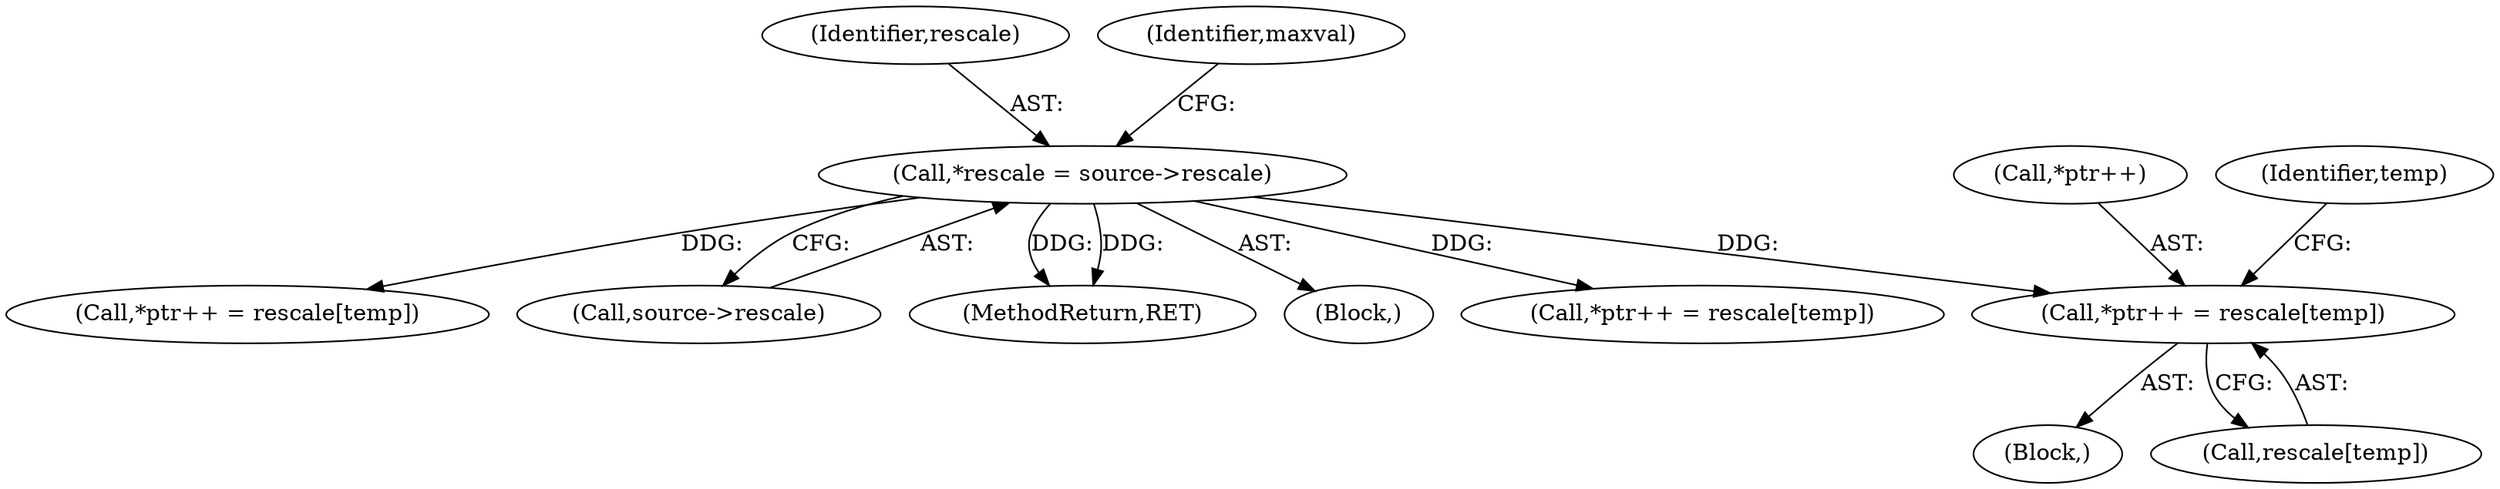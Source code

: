 digraph "0_libjpeg-turbo_9c78a04df4e44ef6487eee99c4258397f4fdca55_2@array" {
"1000219" [label="(Call,*ptr++ = rescale[temp])"];
"1000114" [label="(Call,*rescale = source->rescale)"];
"1000114" [label="(Call,*rescale = source->rescale)"];
"1000191" [label="(Call,*ptr++ = rescale[temp])"];
"1000220" [label="(Call,*ptr++)"];
"1000116" [label="(Call,source->rescale)"];
"1000168" [label="(Block,)"];
"1000115" [label="(Identifier,rescale)"];
"1000122" [label="(Identifier,maxval)"];
"1000223" [label="(Call,rescale[temp])"];
"1000256" [label="(MethodReturn,RET)"];
"1000104" [label="(Block,)"];
"1000219" [label="(Call,*ptr++ = rescale[temp])"];
"1000227" [label="(Identifier,temp)"];
"1000247" [label="(Call,*ptr++ = rescale[temp])"];
"1000219" -> "1000168"  [label="AST: "];
"1000219" -> "1000223"  [label="CFG: "];
"1000220" -> "1000219"  [label="AST: "];
"1000223" -> "1000219"  [label="AST: "];
"1000227" -> "1000219"  [label="CFG: "];
"1000114" -> "1000219"  [label="DDG: "];
"1000114" -> "1000104"  [label="AST: "];
"1000114" -> "1000116"  [label="CFG: "];
"1000115" -> "1000114"  [label="AST: "];
"1000116" -> "1000114"  [label="AST: "];
"1000122" -> "1000114"  [label="CFG: "];
"1000114" -> "1000256"  [label="DDG: "];
"1000114" -> "1000256"  [label="DDG: "];
"1000114" -> "1000191"  [label="DDG: "];
"1000114" -> "1000247"  [label="DDG: "];
}

